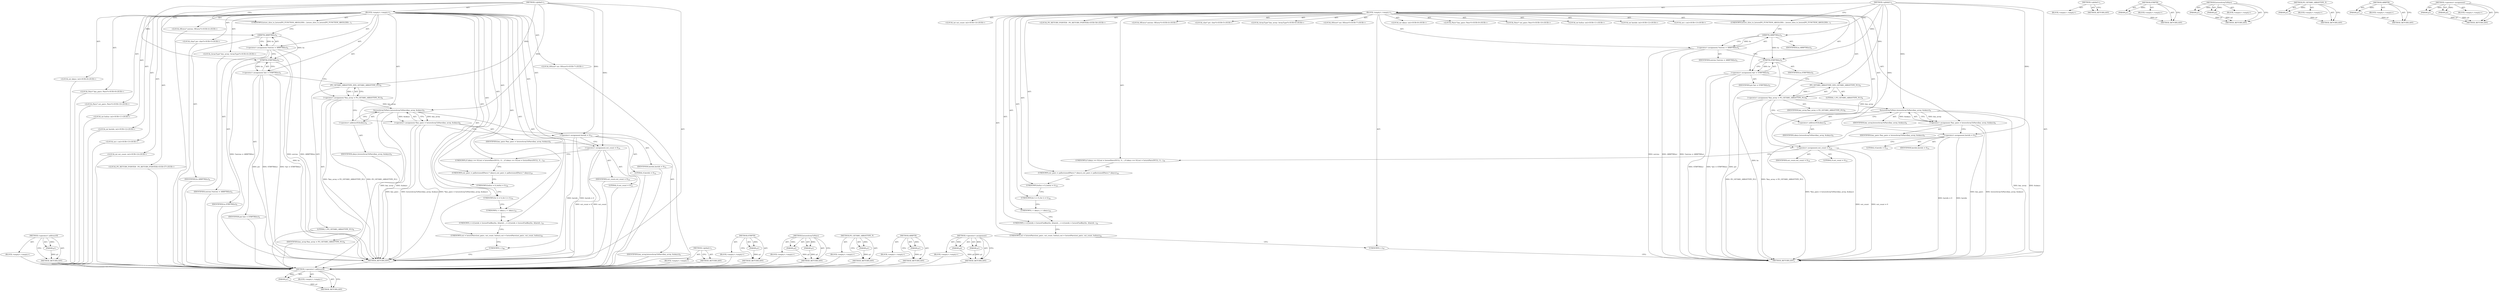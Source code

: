 digraph "&lt;operator&gt;.assignment" {
vulnerable_100 [label=<(METHOD,&lt;operator&gt;.addressOf)>];
vulnerable_101 [label=<(PARAM,p1)>];
vulnerable_102 [label=<(BLOCK,&lt;empty&gt;,&lt;empty&gt;)>];
vulnerable_103 [label=<(METHOD_RETURN,ANY)>];
vulnerable_6 [label=<(METHOD,&lt;global&gt;)<SUB>1</SUB>>];
vulnerable_7 [label=<(BLOCK,&lt;empty&gt;,&lt;empty&gt;)<SUB>1</SUB>>];
vulnerable_8 [label=<(UNKNOWN,hstore_slice_to_hstore(PG_FUNCTION_ARGS)
{
	HSt...,hstore_slice_to_hstore(PG_FUNCTION_ARGS)
{
	HSt...)<SUB>1</SUB>>];
vulnerable_9 [label="<(LOCAL,HEntry* entries: HEntry*)<SUB>4</SUB>>"];
vulnerable_10 [label=<(&lt;operator&gt;.assignment,*entries = ARRPTR(hs))<SUB>4</SUB>>];
vulnerable_11 [label=<(IDENTIFIER,entries,*entries = ARRPTR(hs))<SUB>4</SUB>>];
vulnerable_12 [label=<(ARRPTR,ARRPTR(hs))<SUB>4</SUB>>];
vulnerable_13 [label=<(IDENTIFIER,hs,ARRPTR(hs))<SUB>4</SUB>>];
vulnerable_14 [label="<(LOCAL,char* ptr: char*)<SUB>5</SUB>>"];
vulnerable_15 [label=<(&lt;operator&gt;.assignment,*ptr = STRPTR(hs))<SUB>5</SUB>>];
vulnerable_16 [label=<(IDENTIFIER,ptr,*ptr = STRPTR(hs))<SUB>5</SUB>>];
vulnerable_17 [label=<(STRPTR,STRPTR(hs))<SUB>5</SUB>>];
vulnerable_18 [label=<(IDENTIFIER,hs,STRPTR(hs))<SUB>5</SUB>>];
vulnerable_19 [label="<(LOCAL,ArrayType* key_array: ArrayType*)<SUB>6</SUB>>"];
vulnerable_20 [label=<(&lt;operator&gt;.assignment,*key_array = PG_GETARG_ARRAYTYPE_P(1))<SUB>6</SUB>>];
vulnerable_21 [label=<(IDENTIFIER,key_array,*key_array = PG_GETARG_ARRAYTYPE_P(1))<SUB>6</SUB>>];
vulnerable_22 [label=<(PG_GETARG_ARRAYTYPE_P,PG_GETARG_ARRAYTYPE_P(1))<SUB>6</SUB>>];
vulnerable_23 [label=<(LITERAL,1,PG_GETARG_ARRAYTYPE_P(1))<SUB>6</SUB>>];
vulnerable_24 [label="<(LOCAL,HStore* out: HStore*)<SUB>7</SUB>>"];
vulnerable_25 [label="<(LOCAL,int nkeys: int)<SUB>8</SUB>>"];
vulnerable_26 [label="<(LOCAL,Pairs* key_pairs: Pairs*)<SUB>9</SUB>>"];
vulnerable_27 [label=<(&lt;operator&gt;.assignment,*key_pairs = hstoreArrayToPairs(key_array, &amp;nkeys))<SUB>9</SUB>>];
vulnerable_28 [label=<(IDENTIFIER,key_pairs,*key_pairs = hstoreArrayToPairs(key_array, &amp;nkeys))<SUB>9</SUB>>];
vulnerable_29 [label=<(hstoreArrayToPairs,hstoreArrayToPairs(key_array, &amp;nkeys))<SUB>9</SUB>>];
vulnerable_30 [label=<(IDENTIFIER,key_array,hstoreArrayToPairs(key_array, &amp;nkeys))<SUB>9</SUB>>];
vulnerable_31 [label=<(&lt;operator&gt;.addressOf,&amp;nkeys)<SUB>9</SUB>>];
vulnerable_32 [label=<(IDENTIFIER,nkeys,hstoreArrayToPairs(key_array, &amp;nkeys))<SUB>9</SUB>>];
vulnerable_33 [label="<(LOCAL,Pairs* out_pairs: Pairs*)<SUB>10</SUB>>"];
vulnerable_34 [label="<(LOCAL,int bufsiz: int)<SUB>11</SUB>>"];
vulnerable_35 [label="<(LOCAL,int lastidx: int)<SUB>12</SUB>>"];
vulnerable_36 [label=<(&lt;operator&gt;.assignment,lastidx = 0)<SUB>12</SUB>>];
vulnerable_37 [label=<(IDENTIFIER,lastidx,lastidx = 0)<SUB>12</SUB>>];
vulnerable_38 [label=<(LITERAL,0,lastidx = 0)<SUB>12</SUB>>];
vulnerable_39 [label="<(LOCAL,int i: int)<SUB>13</SUB>>"];
vulnerable_40 [label="<(LOCAL,int out_count: int)<SUB>14</SUB>>"];
vulnerable_41 [label=<(&lt;operator&gt;.assignment,out_count = 0)<SUB>14</SUB>>];
vulnerable_42 [label=<(IDENTIFIER,out_count,out_count = 0)<SUB>14</SUB>>];
vulnerable_43 [label=<(LITERAL,0,out_count = 0)<SUB>14</SUB>>];
vulnerable_44 [label=<(UNKNOWN,if (nkeys == 0)
	{
		out = hstorePairs(NULL, 0,...,if (nkeys == 0)
	{
		out = hstorePairs(NULL, 0,...)<SUB>16</SUB>>];
vulnerable_45 [label=<(UNKNOWN,out_pairs = palloc(sizeof(Pairs) * nkeys);,out_pairs = palloc(sizeof(Pairs) * nkeys);)<SUB>22</SUB>>];
vulnerable_46 [label=<(UNKNOWN,bufsiz = 0;,bufsiz = 0;)<SUB>23</SUB>>];
vulnerable_47 [label=<(UNKNOWN,for (i = 0;,for (i = 0;)<SUB>32</SUB>>];
vulnerable_48 [label=<(UNKNOWN,i &lt; nkeys;,i &lt; nkeys;)<SUB>32</SUB>>];
vulnerable_49 [label=<(UNKNOWN,++i)
	{
		int			idx = hstoreFindKey(hs, &amp;lastid...,++i)
	{
		int			idx = hstoreFindKey(hs, &amp;lastid...)<SUB>32</SUB>>];
vulnerable_50 [label=<(UNKNOWN,out = hstorePairs(out_pairs, out_count, bufsiz);,out = hstorePairs(out_pairs, out_count, bufsiz);)<SUB>54</SUB>>];
vulnerable_51 [label="<(LOCAL,PG_RETURN_POINTER : PG_RETURN_POINTER)<SUB>56</SUB>>"];
vulnerable_52 [label=<(UNKNOWN,},})<SUB>57</SUB>>];
vulnerable_53 [label=<(METHOD_RETURN,ANY)<SUB>1</SUB>>];
vulnerable_72 [label=<(METHOD,&lt;global&gt;)<SUB>1</SUB>>];
vulnerable_73 [label=<(BLOCK,&lt;empty&gt;,&lt;empty&gt;)>];
vulnerable_74 [label=<(METHOD_RETURN,ANY)>];
vulnerable_87 [label=<(METHOD,STRPTR)>];
vulnerable_88 [label=<(PARAM,p1)>];
vulnerable_89 [label=<(BLOCK,&lt;empty&gt;,&lt;empty&gt;)>];
vulnerable_90 [label=<(METHOD_RETURN,ANY)>];
vulnerable_95 [label=<(METHOD,hstoreArrayToPairs)>];
vulnerable_96 [label=<(PARAM,p1)>];
vulnerable_97 [label=<(PARAM,p2)>];
vulnerable_98 [label=<(BLOCK,&lt;empty&gt;,&lt;empty&gt;)>];
vulnerable_99 [label=<(METHOD_RETURN,ANY)>];
vulnerable_91 [label=<(METHOD,PG_GETARG_ARRAYTYPE_P)>];
vulnerable_92 [label=<(PARAM,p1)>];
vulnerable_93 [label=<(BLOCK,&lt;empty&gt;,&lt;empty&gt;)>];
vulnerable_94 [label=<(METHOD_RETURN,ANY)>];
vulnerable_83 [label=<(METHOD,ARRPTR)>];
vulnerable_84 [label=<(PARAM,p1)>];
vulnerable_85 [label=<(BLOCK,&lt;empty&gt;,&lt;empty&gt;)>];
vulnerable_86 [label=<(METHOD_RETURN,ANY)>];
vulnerable_78 [label=<(METHOD,&lt;operator&gt;.assignment)>];
vulnerable_79 [label=<(PARAM,p1)>];
vulnerable_80 [label=<(PARAM,p2)>];
vulnerable_81 [label=<(BLOCK,&lt;empty&gt;,&lt;empty&gt;)>];
vulnerable_82 [label=<(METHOD_RETURN,ANY)>];
fixed_100 [label=<(METHOD,&lt;operator&gt;.addressOf)>];
fixed_101 [label=<(PARAM,p1)>];
fixed_102 [label=<(BLOCK,&lt;empty&gt;,&lt;empty&gt;)>];
fixed_103 [label=<(METHOD_RETURN,ANY)>];
fixed_6 [label=<(METHOD,&lt;global&gt;)<SUB>1</SUB>>];
fixed_7 [label=<(BLOCK,&lt;empty&gt;,&lt;empty&gt;)<SUB>1</SUB>>];
fixed_8 [label=<(UNKNOWN,hstore_slice_to_hstore(PG_FUNCTION_ARGS)
{
	HSt...,hstore_slice_to_hstore(PG_FUNCTION_ARGS)
{
	HSt...)<SUB>1</SUB>>];
fixed_9 [label="<(LOCAL,HEntry* entries: HEntry*)<SUB>4</SUB>>"];
fixed_10 [label=<(&lt;operator&gt;.assignment,*entries = ARRPTR(hs))<SUB>4</SUB>>];
fixed_11 [label=<(IDENTIFIER,entries,*entries = ARRPTR(hs))<SUB>4</SUB>>];
fixed_12 [label=<(ARRPTR,ARRPTR(hs))<SUB>4</SUB>>];
fixed_13 [label=<(IDENTIFIER,hs,ARRPTR(hs))<SUB>4</SUB>>];
fixed_14 [label="<(LOCAL,char* ptr: char*)<SUB>5</SUB>>"];
fixed_15 [label=<(&lt;operator&gt;.assignment,*ptr = STRPTR(hs))<SUB>5</SUB>>];
fixed_16 [label=<(IDENTIFIER,ptr,*ptr = STRPTR(hs))<SUB>5</SUB>>];
fixed_17 [label=<(STRPTR,STRPTR(hs))<SUB>5</SUB>>];
fixed_18 [label=<(IDENTIFIER,hs,STRPTR(hs))<SUB>5</SUB>>];
fixed_19 [label="<(LOCAL,ArrayType* key_array: ArrayType*)<SUB>6</SUB>>"];
fixed_20 [label=<(&lt;operator&gt;.assignment,*key_array = PG_GETARG_ARRAYTYPE_P(1))<SUB>6</SUB>>];
fixed_21 [label=<(IDENTIFIER,key_array,*key_array = PG_GETARG_ARRAYTYPE_P(1))<SUB>6</SUB>>];
fixed_22 [label=<(PG_GETARG_ARRAYTYPE_P,PG_GETARG_ARRAYTYPE_P(1))<SUB>6</SUB>>];
fixed_23 [label=<(LITERAL,1,PG_GETARG_ARRAYTYPE_P(1))<SUB>6</SUB>>];
fixed_24 [label="<(LOCAL,HStore* out: HStore*)<SUB>7</SUB>>"];
fixed_25 [label="<(LOCAL,int nkeys: int)<SUB>8</SUB>>"];
fixed_26 [label="<(LOCAL,Pairs* key_pairs: Pairs*)<SUB>9</SUB>>"];
fixed_27 [label=<(&lt;operator&gt;.assignment,*key_pairs = hstoreArrayToPairs(key_array, &amp;nkeys))<SUB>9</SUB>>];
fixed_28 [label=<(IDENTIFIER,key_pairs,*key_pairs = hstoreArrayToPairs(key_array, &amp;nkeys))<SUB>9</SUB>>];
fixed_29 [label=<(hstoreArrayToPairs,hstoreArrayToPairs(key_array, &amp;nkeys))<SUB>9</SUB>>];
fixed_30 [label=<(IDENTIFIER,key_array,hstoreArrayToPairs(key_array, &amp;nkeys))<SUB>9</SUB>>];
fixed_31 [label=<(&lt;operator&gt;.addressOf,&amp;nkeys)<SUB>9</SUB>>];
fixed_32 [label=<(IDENTIFIER,nkeys,hstoreArrayToPairs(key_array, &amp;nkeys))<SUB>9</SUB>>];
fixed_33 [label="<(LOCAL,Pairs* out_pairs: Pairs*)<SUB>10</SUB>>"];
fixed_34 [label="<(LOCAL,int bufsiz: int)<SUB>11</SUB>>"];
fixed_35 [label="<(LOCAL,int lastidx: int)<SUB>12</SUB>>"];
fixed_36 [label=<(&lt;operator&gt;.assignment,lastidx = 0)<SUB>12</SUB>>];
fixed_37 [label=<(IDENTIFIER,lastidx,lastidx = 0)<SUB>12</SUB>>];
fixed_38 [label=<(LITERAL,0,lastidx = 0)<SUB>12</SUB>>];
fixed_39 [label="<(LOCAL,int i: int)<SUB>13</SUB>>"];
fixed_40 [label="<(LOCAL,int out_count: int)<SUB>14</SUB>>"];
fixed_41 [label=<(&lt;operator&gt;.assignment,out_count = 0)<SUB>14</SUB>>];
fixed_42 [label=<(IDENTIFIER,out_count,out_count = 0)<SUB>14</SUB>>];
fixed_43 [label=<(LITERAL,0,out_count = 0)<SUB>14</SUB>>];
fixed_44 [label=<(UNKNOWN,if (nkeys == 0)
	{
		out = hstorePairs(NULL, 0,...,if (nkeys == 0)
	{
		out = hstorePairs(NULL, 0,...)<SUB>16</SUB>>];
fixed_45 [label=<(UNKNOWN,out_pairs = palloc(sizeof(Pairs) * nkeys);,out_pairs = palloc(sizeof(Pairs) * nkeys);)<SUB>23</SUB>>];
fixed_46 [label=<(UNKNOWN,bufsiz = 0;,bufsiz = 0;)<SUB>24</SUB>>];
fixed_47 [label=<(UNKNOWN,for (i = 0;,for (i = 0;)<SUB>33</SUB>>];
fixed_48 [label=<(UNKNOWN,i &lt; nkeys;,i &lt; nkeys;)<SUB>33</SUB>>];
fixed_49 [label=<(UNKNOWN,++i)
	{
		int			idx = hstoreFindKey(hs, &amp;lastid...,++i)
	{
		int			idx = hstoreFindKey(hs, &amp;lastid...)<SUB>33</SUB>>];
fixed_50 [label=<(UNKNOWN,out = hstorePairs(out_pairs, out_count, bufsiz);,out = hstorePairs(out_pairs, out_count, bufsiz);)<SUB>55</SUB>>];
fixed_51 [label="<(LOCAL,PG_RETURN_POINTER : PG_RETURN_POINTER)<SUB>57</SUB>>"];
fixed_52 [label=<(UNKNOWN,},})<SUB>58</SUB>>];
fixed_53 [label=<(METHOD_RETURN,ANY)<SUB>1</SUB>>];
fixed_72 [label=<(METHOD,&lt;global&gt;)<SUB>1</SUB>>];
fixed_73 [label=<(BLOCK,&lt;empty&gt;,&lt;empty&gt;)>];
fixed_74 [label=<(METHOD_RETURN,ANY)>];
fixed_87 [label=<(METHOD,STRPTR)>];
fixed_88 [label=<(PARAM,p1)>];
fixed_89 [label=<(BLOCK,&lt;empty&gt;,&lt;empty&gt;)>];
fixed_90 [label=<(METHOD_RETURN,ANY)>];
fixed_95 [label=<(METHOD,hstoreArrayToPairs)>];
fixed_96 [label=<(PARAM,p1)>];
fixed_97 [label=<(PARAM,p2)>];
fixed_98 [label=<(BLOCK,&lt;empty&gt;,&lt;empty&gt;)>];
fixed_99 [label=<(METHOD_RETURN,ANY)>];
fixed_91 [label=<(METHOD,PG_GETARG_ARRAYTYPE_P)>];
fixed_92 [label=<(PARAM,p1)>];
fixed_93 [label=<(BLOCK,&lt;empty&gt;,&lt;empty&gt;)>];
fixed_94 [label=<(METHOD_RETURN,ANY)>];
fixed_83 [label=<(METHOD,ARRPTR)>];
fixed_84 [label=<(PARAM,p1)>];
fixed_85 [label=<(BLOCK,&lt;empty&gt;,&lt;empty&gt;)>];
fixed_86 [label=<(METHOD_RETURN,ANY)>];
fixed_78 [label=<(METHOD,&lt;operator&gt;.assignment)>];
fixed_79 [label=<(PARAM,p1)>];
fixed_80 [label=<(PARAM,p2)>];
fixed_81 [label=<(BLOCK,&lt;empty&gt;,&lt;empty&gt;)>];
fixed_82 [label=<(METHOD_RETURN,ANY)>];
vulnerable_100 -> vulnerable_101  [key=0, label="AST: "];
vulnerable_100 -> vulnerable_101  [key=1, label="DDG: "];
vulnerable_100 -> vulnerable_102  [key=0, label="AST: "];
vulnerable_100 -> vulnerable_103  [key=0, label="AST: "];
vulnerable_100 -> vulnerable_103  [key=1, label="CFG: "];
vulnerable_101 -> vulnerable_103  [key=0, label="DDG: p1"];
vulnerable_6 -> vulnerable_7  [key=0, label="AST: "];
vulnerable_6 -> vulnerable_53  [key=0, label="AST: "];
vulnerable_6 -> vulnerable_8  [key=0, label="CFG: "];
vulnerable_6 -> vulnerable_36  [key=0, label="DDG: "];
vulnerable_6 -> vulnerable_41  [key=0, label="DDG: "];
vulnerable_6 -> vulnerable_12  [key=0, label="DDG: "];
vulnerable_6 -> vulnerable_17  [key=0, label="DDG: "];
vulnerable_6 -> vulnerable_22  [key=0, label="DDG: "];
vulnerable_6 -> vulnerable_29  [key=0, label="DDG: "];
vulnerable_7 -> vulnerable_8  [key=0, label="AST: "];
vulnerable_7 -> vulnerable_9  [key=0, label="AST: "];
vulnerable_7 -> vulnerable_10  [key=0, label="AST: "];
vulnerable_7 -> vulnerable_14  [key=0, label="AST: "];
vulnerable_7 -> vulnerable_15  [key=0, label="AST: "];
vulnerable_7 -> vulnerable_19  [key=0, label="AST: "];
vulnerable_7 -> vulnerable_20  [key=0, label="AST: "];
vulnerable_7 -> vulnerable_24  [key=0, label="AST: "];
vulnerable_7 -> vulnerable_25  [key=0, label="AST: "];
vulnerable_7 -> vulnerable_26  [key=0, label="AST: "];
vulnerable_7 -> vulnerable_27  [key=0, label="AST: "];
vulnerable_7 -> vulnerable_33  [key=0, label="AST: "];
vulnerable_7 -> vulnerable_34  [key=0, label="AST: "];
vulnerable_7 -> vulnerable_35  [key=0, label="AST: "];
vulnerable_7 -> vulnerable_36  [key=0, label="AST: "];
vulnerable_7 -> vulnerable_39  [key=0, label="AST: "];
vulnerable_7 -> vulnerable_40  [key=0, label="AST: "];
vulnerable_7 -> vulnerable_41  [key=0, label="AST: "];
vulnerable_7 -> vulnerable_44  [key=0, label="AST: "];
vulnerable_7 -> vulnerable_45  [key=0, label="AST: "];
vulnerable_7 -> vulnerable_46  [key=0, label="AST: "];
vulnerable_7 -> vulnerable_47  [key=0, label="AST: "];
vulnerable_7 -> vulnerable_48  [key=0, label="AST: "];
vulnerable_7 -> vulnerable_49  [key=0, label="AST: "];
vulnerable_7 -> vulnerable_50  [key=0, label="AST: "];
vulnerable_7 -> vulnerable_51  [key=0, label="AST: "];
vulnerable_7 -> vulnerable_52  [key=0, label="AST: "];
vulnerable_8 -> vulnerable_12  [key=0, label="CFG: "];
vulnerable_10 -> vulnerable_11  [key=0, label="AST: "];
vulnerable_10 -> vulnerable_12  [key=0, label="AST: "];
vulnerable_10 -> vulnerable_17  [key=0, label="CFG: "];
vulnerable_10 -> vulnerable_53  [key=0, label="DDG: entries"];
vulnerable_10 -> vulnerable_53  [key=1, label="DDG: ARRPTR(hs)"];
vulnerable_10 -> vulnerable_53  [key=2, label="DDG: *entries = ARRPTR(hs)"];
vulnerable_12 -> vulnerable_13  [key=0, label="AST: "];
vulnerable_12 -> vulnerable_10  [key=0, label="CFG: "];
vulnerable_12 -> vulnerable_10  [key=1, label="DDG: hs"];
vulnerable_12 -> vulnerable_17  [key=0, label="DDG: hs"];
vulnerable_15 -> vulnerable_16  [key=0, label="AST: "];
vulnerable_15 -> vulnerable_17  [key=0, label="AST: "];
vulnerable_15 -> vulnerable_22  [key=0, label="CFG: "];
vulnerable_15 -> vulnerable_53  [key=0, label="DDG: ptr"];
vulnerable_15 -> vulnerable_53  [key=1, label="DDG: STRPTR(hs)"];
vulnerable_15 -> vulnerable_53  [key=2, label="DDG: *ptr = STRPTR(hs)"];
vulnerable_17 -> vulnerable_18  [key=0, label="AST: "];
vulnerable_17 -> vulnerable_15  [key=0, label="CFG: "];
vulnerable_17 -> vulnerable_15  [key=1, label="DDG: hs"];
vulnerable_17 -> vulnerable_53  [key=0, label="DDG: hs"];
vulnerable_20 -> vulnerable_21  [key=0, label="AST: "];
vulnerable_20 -> vulnerable_22  [key=0, label="AST: "];
vulnerable_20 -> vulnerable_31  [key=0, label="CFG: "];
vulnerable_20 -> vulnerable_53  [key=0, label="DDG: PG_GETARG_ARRAYTYPE_P(1)"];
vulnerable_20 -> vulnerable_53  [key=1, label="DDG: *key_array = PG_GETARG_ARRAYTYPE_P(1)"];
vulnerable_20 -> vulnerable_29  [key=0, label="DDG: key_array"];
vulnerable_22 -> vulnerable_23  [key=0, label="AST: "];
vulnerable_22 -> vulnerable_20  [key=0, label="CFG: "];
vulnerable_22 -> vulnerable_20  [key=1, label="DDG: 1"];
vulnerable_27 -> vulnerable_28  [key=0, label="AST: "];
vulnerable_27 -> vulnerable_29  [key=0, label="AST: "];
vulnerable_27 -> vulnerable_36  [key=0, label="CFG: "];
vulnerable_27 -> vulnerable_53  [key=0, label="DDG: key_pairs"];
vulnerable_27 -> vulnerable_53  [key=1, label="DDG: hstoreArrayToPairs(key_array, &amp;nkeys)"];
vulnerable_27 -> vulnerable_53  [key=2, label="DDG: *key_pairs = hstoreArrayToPairs(key_array, &amp;nkeys)"];
vulnerable_29 -> vulnerable_30  [key=0, label="AST: "];
vulnerable_29 -> vulnerable_31  [key=0, label="AST: "];
vulnerable_29 -> vulnerable_27  [key=0, label="CFG: "];
vulnerable_29 -> vulnerable_27  [key=1, label="DDG: key_array"];
vulnerable_29 -> vulnerable_27  [key=2, label="DDG: &amp;nkeys"];
vulnerable_29 -> vulnerable_53  [key=0, label="DDG: key_array"];
vulnerable_29 -> vulnerable_53  [key=1, label="DDG: &amp;nkeys"];
vulnerable_31 -> vulnerable_32  [key=0, label="AST: "];
vulnerable_31 -> vulnerable_29  [key=0, label="CFG: "];
vulnerable_36 -> vulnerable_37  [key=0, label="AST: "];
vulnerable_36 -> vulnerable_38  [key=0, label="AST: "];
vulnerable_36 -> vulnerable_41  [key=0, label="CFG: "];
vulnerable_36 -> vulnerable_53  [key=0, label="DDG: lastidx"];
vulnerable_36 -> vulnerable_53  [key=1, label="DDG: lastidx = 0"];
vulnerable_41 -> vulnerable_42  [key=0, label="AST: "];
vulnerable_41 -> vulnerable_43  [key=0, label="AST: "];
vulnerable_41 -> vulnerable_44  [key=0, label="CFG: "];
vulnerable_41 -> vulnerable_53  [key=0, label="DDG: out_count"];
vulnerable_41 -> vulnerable_53  [key=1, label="DDG: out_count = 0"];
vulnerable_44 -> vulnerable_45  [key=0, label="CFG: "];
vulnerable_45 -> vulnerable_46  [key=0, label="CFG: "];
vulnerable_46 -> vulnerable_47  [key=0, label="CFG: "];
vulnerable_47 -> vulnerable_48  [key=0, label="CFG: "];
vulnerable_48 -> vulnerable_49  [key=0, label="CFG: "];
vulnerable_49 -> vulnerable_50  [key=0, label="CFG: "];
vulnerable_50 -> vulnerable_52  [key=0, label="CFG: "];
vulnerable_52 -> vulnerable_53  [key=0, label="CFG: "];
vulnerable_72 -> vulnerable_73  [key=0, label="AST: "];
vulnerable_72 -> vulnerable_74  [key=0, label="AST: "];
vulnerable_72 -> vulnerable_74  [key=1, label="CFG: "];
vulnerable_87 -> vulnerable_88  [key=0, label="AST: "];
vulnerable_87 -> vulnerable_88  [key=1, label="DDG: "];
vulnerable_87 -> vulnerable_89  [key=0, label="AST: "];
vulnerable_87 -> vulnerable_90  [key=0, label="AST: "];
vulnerable_87 -> vulnerable_90  [key=1, label="CFG: "];
vulnerable_88 -> vulnerable_90  [key=0, label="DDG: p1"];
vulnerable_95 -> vulnerable_96  [key=0, label="AST: "];
vulnerable_95 -> vulnerable_96  [key=1, label="DDG: "];
vulnerable_95 -> vulnerable_98  [key=0, label="AST: "];
vulnerable_95 -> vulnerable_97  [key=0, label="AST: "];
vulnerable_95 -> vulnerable_97  [key=1, label="DDG: "];
vulnerable_95 -> vulnerable_99  [key=0, label="AST: "];
vulnerable_95 -> vulnerable_99  [key=1, label="CFG: "];
vulnerable_96 -> vulnerable_99  [key=0, label="DDG: p1"];
vulnerable_97 -> vulnerable_99  [key=0, label="DDG: p2"];
vulnerable_91 -> vulnerable_92  [key=0, label="AST: "];
vulnerable_91 -> vulnerable_92  [key=1, label="DDG: "];
vulnerable_91 -> vulnerable_93  [key=0, label="AST: "];
vulnerable_91 -> vulnerable_94  [key=0, label="AST: "];
vulnerable_91 -> vulnerable_94  [key=1, label="CFG: "];
vulnerable_92 -> vulnerable_94  [key=0, label="DDG: p1"];
vulnerable_83 -> vulnerable_84  [key=0, label="AST: "];
vulnerable_83 -> vulnerable_84  [key=1, label="DDG: "];
vulnerable_83 -> vulnerable_85  [key=0, label="AST: "];
vulnerable_83 -> vulnerable_86  [key=0, label="AST: "];
vulnerable_83 -> vulnerable_86  [key=1, label="CFG: "];
vulnerable_84 -> vulnerable_86  [key=0, label="DDG: p1"];
vulnerable_78 -> vulnerable_79  [key=0, label="AST: "];
vulnerable_78 -> vulnerable_79  [key=1, label="DDG: "];
vulnerable_78 -> vulnerable_81  [key=0, label="AST: "];
vulnerable_78 -> vulnerable_80  [key=0, label="AST: "];
vulnerable_78 -> vulnerable_80  [key=1, label="DDG: "];
vulnerable_78 -> vulnerable_82  [key=0, label="AST: "];
vulnerable_78 -> vulnerable_82  [key=1, label="CFG: "];
vulnerable_79 -> vulnerable_82  [key=0, label="DDG: p1"];
vulnerable_80 -> vulnerable_82  [key=0, label="DDG: p2"];
fixed_100 -> fixed_101  [key=0, label="AST: "];
fixed_100 -> fixed_101  [key=1, label="DDG: "];
fixed_100 -> fixed_102  [key=0, label="AST: "];
fixed_100 -> fixed_103  [key=0, label="AST: "];
fixed_100 -> fixed_103  [key=1, label="CFG: "];
fixed_101 -> fixed_103  [key=0, label="DDG: p1"];
fixed_102 -> vulnerable_100  [key=0];
fixed_103 -> vulnerable_100  [key=0];
fixed_6 -> fixed_7  [key=0, label="AST: "];
fixed_6 -> fixed_53  [key=0, label="AST: "];
fixed_6 -> fixed_8  [key=0, label="CFG: "];
fixed_6 -> fixed_36  [key=0, label="DDG: "];
fixed_6 -> fixed_41  [key=0, label="DDG: "];
fixed_6 -> fixed_12  [key=0, label="DDG: "];
fixed_6 -> fixed_17  [key=0, label="DDG: "];
fixed_6 -> fixed_22  [key=0, label="DDG: "];
fixed_6 -> fixed_29  [key=0, label="DDG: "];
fixed_7 -> fixed_8  [key=0, label="AST: "];
fixed_7 -> fixed_9  [key=0, label="AST: "];
fixed_7 -> fixed_10  [key=0, label="AST: "];
fixed_7 -> fixed_14  [key=0, label="AST: "];
fixed_7 -> fixed_15  [key=0, label="AST: "];
fixed_7 -> fixed_19  [key=0, label="AST: "];
fixed_7 -> fixed_20  [key=0, label="AST: "];
fixed_7 -> fixed_24  [key=0, label="AST: "];
fixed_7 -> fixed_25  [key=0, label="AST: "];
fixed_7 -> fixed_26  [key=0, label="AST: "];
fixed_7 -> fixed_27  [key=0, label="AST: "];
fixed_7 -> fixed_33  [key=0, label="AST: "];
fixed_7 -> fixed_34  [key=0, label="AST: "];
fixed_7 -> fixed_35  [key=0, label="AST: "];
fixed_7 -> fixed_36  [key=0, label="AST: "];
fixed_7 -> fixed_39  [key=0, label="AST: "];
fixed_7 -> fixed_40  [key=0, label="AST: "];
fixed_7 -> fixed_41  [key=0, label="AST: "];
fixed_7 -> fixed_44  [key=0, label="AST: "];
fixed_7 -> fixed_45  [key=0, label="AST: "];
fixed_7 -> fixed_46  [key=0, label="AST: "];
fixed_7 -> fixed_47  [key=0, label="AST: "];
fixed_7 -> fixed_48  [key=0, label="AST: "];
fixed_7 -> fixed_49  [key=0, label="AST: "];
fixed_7 -> fixed_50  [key=0, label="AST: "];
fixed_7 -> fixed_51  [key=0, label="AST: "];
fixed_7 -> fixed_52  [key=0, label="AST: "];
fixed_8 -> fixed_12  [key=0, label="CFG: "];
fixed_9 -> vulnerable_100  [key=0];
fixed_10 -> fixed_11  [key=0, label="AST: "];
fixed_10 -> fixed_12  [key=0, label="AST: "];
fixed_10 -> fixed_17  [key=0, label="CFG: "];
fixed_10 -> fixed_53  [key=0, label="DDG: entries"];
fixed_10 -> fixed_53  [key=1, label="DDG: ARRPTR(hs)"];
fixed_10 -> fixed_53  [key=2, label="DDG: *entries = ARRPTR(hs)"];
fixed_11 -> vulnerable_100  [key=0];
fixed_12 -> fixed_13  [key=0, label="AST: "];
fixed_12 -> fixed_10  [key=0, label="CFG: "];
fixed_12 -> fixed_10  [key=1, label="DDG: hs"];
fixed_12 -> fixed_17  [key=0, label="DDG: hs"];
fixed_13 -> vulnerable_100  [key=0];
fixed_14 -> vulnerable_100  [key=0];
fixed_15 -> fixed_16  [key=0, label="AST: "];
fixed_15 -> fixed_17  [key=0, label="AST: "];
fixed_15 -> fixed_22  [key=0, label="CFG: "];
fixed_15 -> fixed_53  [key=0, label="DDG: ptr"];
fixed_15 -> fixed_53  [key=1, label="DDG: STRPTR(hs)"];
fixed_15 -> fixed_53  [key=2, label="DDG: *ptr = STRPTR(hs)"];
fixed_16 -> vulnerable_100  [key=0];
fixed_17 -> fixed_18  [key=0, label="AST: "];
fixed_17 -> fixed_15  [key=0, label="CFG: "];
fixed_17 -> fixed_15  [key=1, label="DDG: hs"];
fixed_17 -> fixed_53  [key=0, label="DDG: hs"];
fixed_18 -> vulnerable_100  [key=0];
fixed_19 -> vulnerable_100  [key=0];
fixed_20 -> fixed_21  [key=0, label="AST: "];
fixed_20 -> fixed_22  [key=0, label="AST: "];
fixed_20 -> fixed_31  [key=0, label="CFG: "];
fixed_20 -> fixed_53  [key=0, label="DDG: PG_GETARG_ARRAYTYPE_P(1)"];
fixed_20 -> fixed_53  [key=1, label="DDG: *key_array = PG_GETARG_ARRAYTYPE_P(1)"];
fixed_20 -> fixed_29  [key=0, label="DDG: key_array"];
fixed_21 -> vulnerable_100  [key=0];
fixed_22 -> fixed_23  [key=0, label="AST: "];
fixed_22 -> fixed_20  [key=0, label="CFG: "];
fixed_22 -> fixed_20  [key=1, label="DDG: 1"];
fixed_23 -> vulnerable_100  [key=0];
fixed_24 -> vulnerable_100  [key=0];
fixed_25 -> vulnerable_100  [key=0];
fixed_26 -> vulnerable_100  [key=0];
fixed_27 -> fixed_28  [key=0, label="AST: "];
fixed_27 -> fixed_29  [key=0, label="AST: "];
fixed_27 -> fixed_36  [key=0, label="CFG: "];
fixed_27 -> fixed_53  [key=0, label="DDG: key_pairs"];
fixed_27 -> fixed_53  [key=1, label="DDG: hstoreArrayToPairs(key_array, &amp;nkeys)"];
fixed_27 -> fixed_53  [key=2, label="DDG: *key_pairs = hstoreArrayToPairs(key_array, &amp;nkeys)"];
fixed_28 -> vulnerable_100  [key=0];
fixed_29 -> fixed_30  [key=0, label="AST: "];
fixed_29 -> fixed_31  [key=0, label="AST: "];
fixed_29 -> fixed_27  [key=0, label="CFG: "];
fixed_29 -> fixed_27  [key=1, label="DDG: key_array"];
fixed_29 -> fixed_27  [key=2, label="DDG: &amp;nkeys"];
fixed_29 -> fixed_53  [key=0, label="DDG: key_array"];
fixed_29 -> fixed_53  [key=1, label="DDG: &amp;nkeys"];
fixed_30 -> vulnerable_100  [key=0];
fixed_31 -> fixed_32  [key=0, label="AST: "];
fixed_31 -> fixed_29  [key=0, label="CFG: "];
fixed_32 -> vulnerable_100  [key=0];
fixed_33 -> vulnerable_100  [key=0];
fixed_34 -> vulnerable_100  [key=0];
fixed_35 -> vulnerable_100  [key=0];
fixed_36 -> fixed_37  [key=0, label="AST: "];
fixed_36 -> fixed_38  [key=0, label="AST: "];
fixed_36 -> fixed_41  [key=0, label="CFG: "];
fixed_36 -> fixed_53  [key=0, label="DDG: lastidx"];
fixed_36 -> fixed_53  [key=1, label="DDG: lastidx = 0"];
fixed_37 -> vulnerable_100  [key=0];
fixed_38 -> vulnerable_100  [key=0];
fixed_39 -> vulnerable_100  [key=0];
fixed_40 -> vulnerable_100  [key=0];
fixed_41 -> fixed_42  [key=0, label="AST: "];
fixed_41 -> fixed_43  [key=0, label="AST: "];
fixed_41 -> fixed_44  [key=0, label="CFG: "];
fixed_41 -> fixed_53  [key=0, label="DDG: out_count"];
fixed_41 -> fixed_53  [key=1, label="DDG: out_count = 0"];
fixed_42 -> vulnerable_100  [key=0];
fixed_43 -> vulnerable_100  [key=0];
fixed_44 -> fixed_45  [key=0, label="CFG: "];
fixed_45 -> fixed_46  [key=0, label="CFG: "];
fixed_46 -> fixed_47  [key=0, label="CFG: "];
fixed_47 -> fixed_48  [key=0, label="CFG: "];
fixed_48 -> fixed_49  [key=0, label="CFG: "];
fixed_49 -> fixed_50  [key=0, label="CFG: "];
fixed_50 -> fixed_52  [key=0, label="CFG: "];
fixed_51 -> vulnerable_100  [key=0];
fixed_52 -> fixed_53  [key=0, label="CFG: "];
fixed_53 -> vulnerable_100  [key=0];
fixed_72 -> fixed_73  [key=0, label="AST: "];
fixed_72 -> fixed_74  [key=0, label="AST: "];
fixed_72 -> fixed_74  [key=1, label="CFG: "];
fixed_73 -> vulnerable_100  [key=0];
fixed_74 -> vulnerable_100  [key=0];
fixed_87 -> fixed_88  [key=0, label="AST: "];
fixed_87 -> fixed_88  [key=1, label="DDG: "];
fixed_87 -> fixed_89  [key=0, label="AST: "];
fixed_87 -> fixed_90  [key=0, label="AST: "];
fixed_87 -> fixed_90  [key=1, label="CFG: "];
fixed_88 -> fixed_90  [key=0, label="DDG: p1"];
fixed_89 -> vulnerable_100  [key=0];
fixed_90 -> vulnerable_100  [key=0];
fixed_95 -> fixed_96  [key=0, label="AST: "];
fixed_95 -> fixed_96  [key=1, label="DDG: "];
fixed_95 -> fixed_98  [key=0, label="AST: "];
fixed_95 -> fixed_97  [key=0, label="AST: "];
fixed_95 -> fixed_97  [key=1, label="DDG: "];
fixed_95 -> fixed_99  [key=0, label="AST: "];
fixed_95 -> fixed_99  [key=1, label="CFG: "];
fixed_96 -> fixed_99  [key=0, label="DDG: p1"];
fixed_97 -> fixed_99  [key=0, label="DDG: p2"];
fixed_98 -> vulnerable_100  [key=0];
fixed_99 -> vulnerable_100  [key=0];
fixed_91 -> fixed_92  [key=0, label="AST: "];
fixed_91 -> fixed_92  [key=1, label="DDG: "];
fixed_91 -> fixed_93  [key=0, label="AST: "];
fixed_91 -> fixed_94  [key=0, label="AST: "];
fixed_91 -> fixed_94  [key=1, label="CFG: "];
fixed_92 -> fixed_94  [key=0, label="DDG: p1"];
fixed_93 -> vulnerable_100  [key=0];
fixed_94 -> vulnerable_100  [key=0];
fixed_83 -> fixed_84  [key=0, label="AST: "];
fixed_83 -> fixed_84  [key=1, label="DDG: "];
fixed_83 -> fixed_85  [key=0, label="AST: "];
fixed_83 -> fixed_86  [key=0, label="AST: "];
fixed_83 -> fixed_86  [key=1, label="CFG: "];
fixed_84 -> fixed_86  [key=0, label="DDG: p1"];
fixed_85 -> vulnerable_100  [key=0];
fixed_86 -> vulnerable_100  [key=0];
fixed_78 -> fixed_79  [key=0, label="AST: "];
fixed_78 -> fixed_79  [key=1, label="DDG: "];
fixed_78 -> fixed_81  [key=0, label="AST: "];
fixed_78 -> fixed_80  [key=0, label="AST: "];
fixed_78 -> fixed_80  [key=1, label="DDG: "];
fixed_78 -> fixed_82  [key=0, label="AST: "];
fixed_78 -> fixed_82  [key=1, label="CFG: "];
fixed_79 -> fixed_82  [key=0, label="DDG: p1"];
fixed_80 -> fixed_82  [key=0, label="DDG: p2"];
fixed_81 -> vulnerable_100  [key=0];
fixed_82 -> vulnerable_100  [key=0];
}
